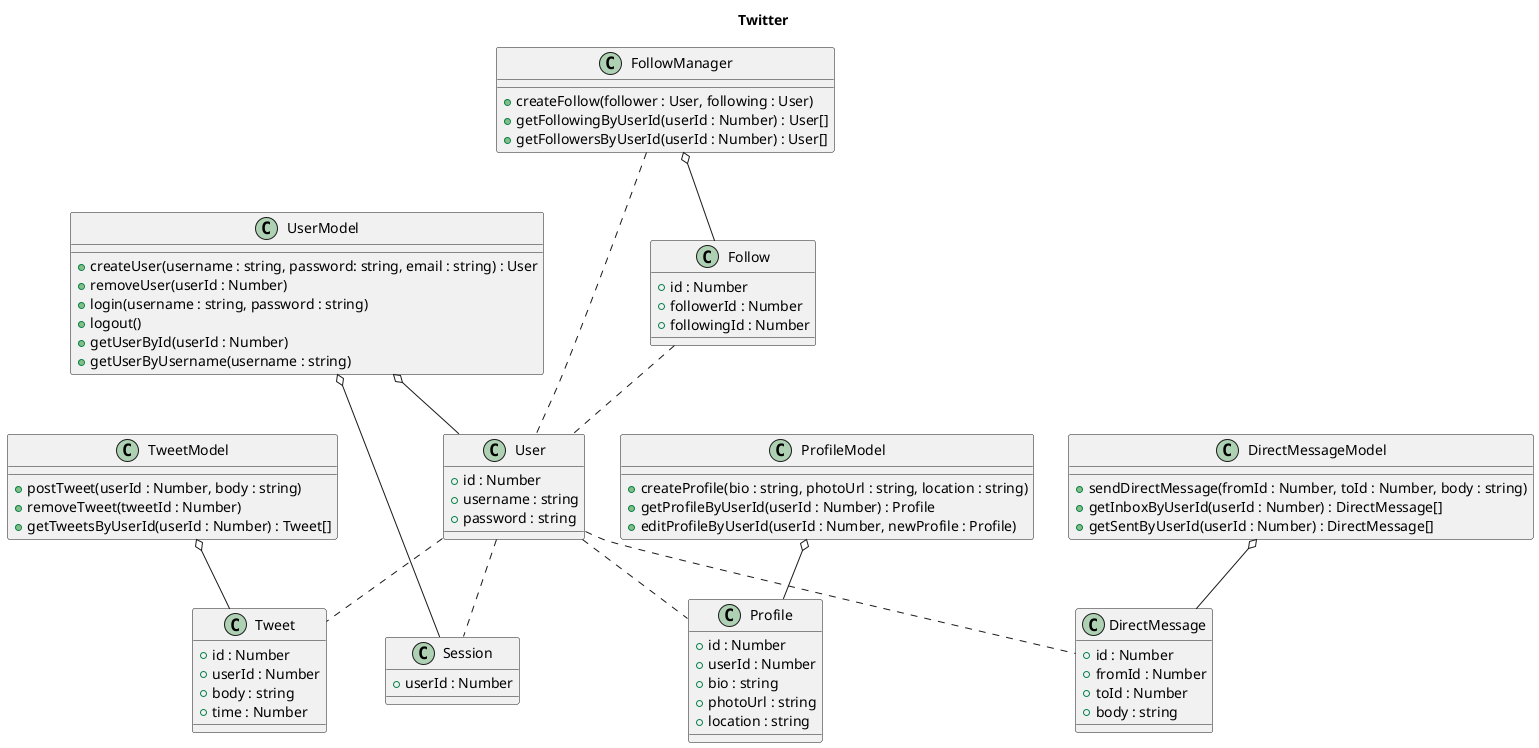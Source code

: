 @startuml
title Twitter

class User {
	+ id : Number
	+ username : string
	+ password : string
}

class Tweet {
	+ id : Number
	+ userId : Number
	+ body : string
	+ time : Number
}

class UserModel {
	+ createUser(username : string, password: string, email : string) : User
	+ removeUser(userId : Number)
	+ login(username : string, password : string)
	+ logout()
	+ getUserById(userId : Number)
	+ getUserByUsername(username : string)
}

class Session {
	+ userId : Number
}

class FollowManager {
	+ createFollow(follower : User, following : User)
	+ getFollowingByUserId(userId : Number) : User[]
	+ getFollowersByUserId(userId : Number) : User[]
}

class Profile {
	+ id : Number
	+ userId : Number
	+ bio : string
	+ photoUrl : string
	+ location : string
}

class ProfileModel {
	+ createProfile(bio : string, photoUrl : string, location : string)
	+ getProfileByUserId(userId : Number) : Profile
	+ editProfileByUserId(userId : Number, newProfile : Profile)
}

class TweetModel {
	+ postTweet(userId : Number, body : string)
	+ removeTweet(tweetId : Number)
	+ getTweetsByUserId(userId : Number) : Tweet[]
}

class DirectMessage {
	+ id : Number
	+ fromId : Number
	+ toId : Number
	+ body : string
}

class DirectMessageModel {
	+ sendDirectMessage(fromId : Number, toId : Number, body : string)
	+ getInboxByUserId(userId : Number) : DirectMessage[]
	+ getSentByUserId(userId : Number) : DirectMessage[]
}

class Follow {
	+ id : Number
	+ followerId : Number
	+ followingId : Number
}

UserModel o-- User
UserModel o-- Session
DirectMessageModel o-- DirectMessage
ProfileModel o-- Profile
TweetModel o-- Tweet
FollowManager o-- Follow
User .. Session
User .. Tweet
User .. Profile
User .. DirectMessage
Follow .. User
FollowManager .. User
@enduml